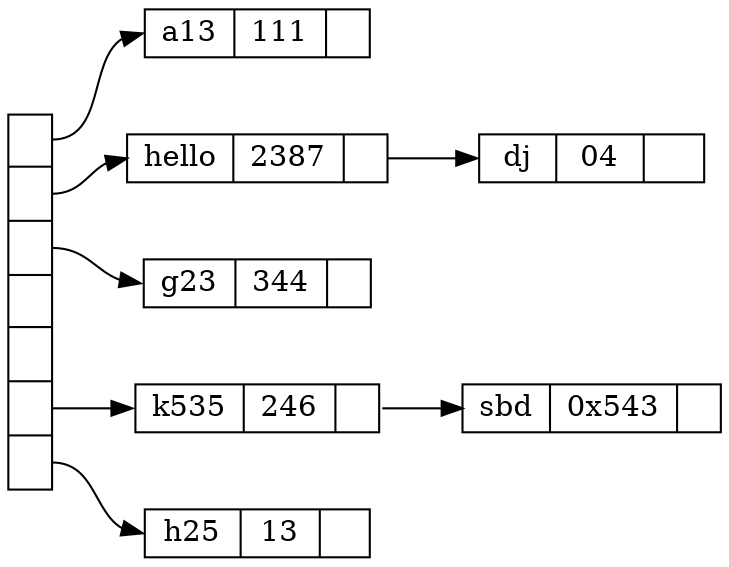 digraph g {
    nodesep = .5;
    rankdir = LR;    //指定绘图的方向 (LR从左到右绘制)

    //定义竖直节点
    node[shape=record, width=.1, height=.1];
    node0[label="<f0> |<f1> |<f2> |<f3> |<f4> |<f5> |<f6> ", height=2.5]; //我是一个属性, 我有7个属性

    //定义横向节点
    node[width=1.5];
    node1[label="{<n> a13 | 111 | <p>}"]; //我也是一个节点, 定义了3个属性
    node2[label="{<n> hello | 2387 | <p>}"];
    node3[label="{<n> g23 | 344 | <p>}"];
    node4[label="{<n> k535 | 246 | <p>}"];
    node5[label="{<n> h25 | 13 | <p>}"];
    node6[label="{<n> dj | 04 | <p>}"];
    node7[label="{<n> sbd | 0x543 | <p>}"];

    //建立节点之间的联系
    node0:f0 -> node1:n;
    node0:f1 -> node2:n;
    node0:f2 -> node3:n;
    node0:f5 -> node4:n;
    node0:f6 -> node5:n;
    node2:p -> node6:n;
    node4:p -> node7:n;
}
